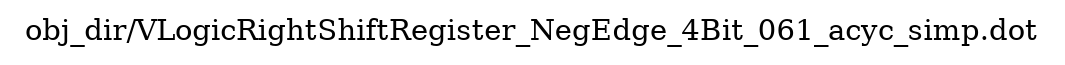 digraph v3graph {
	graph	[label="obj_dir/VLogicRightShiftRegister_NegEdge_4Bit_061_acyc_simp.dot",
		 labelloc=t, labeljust=l,
		 //size="7.5,10",
		 rankdir=TB];
}
